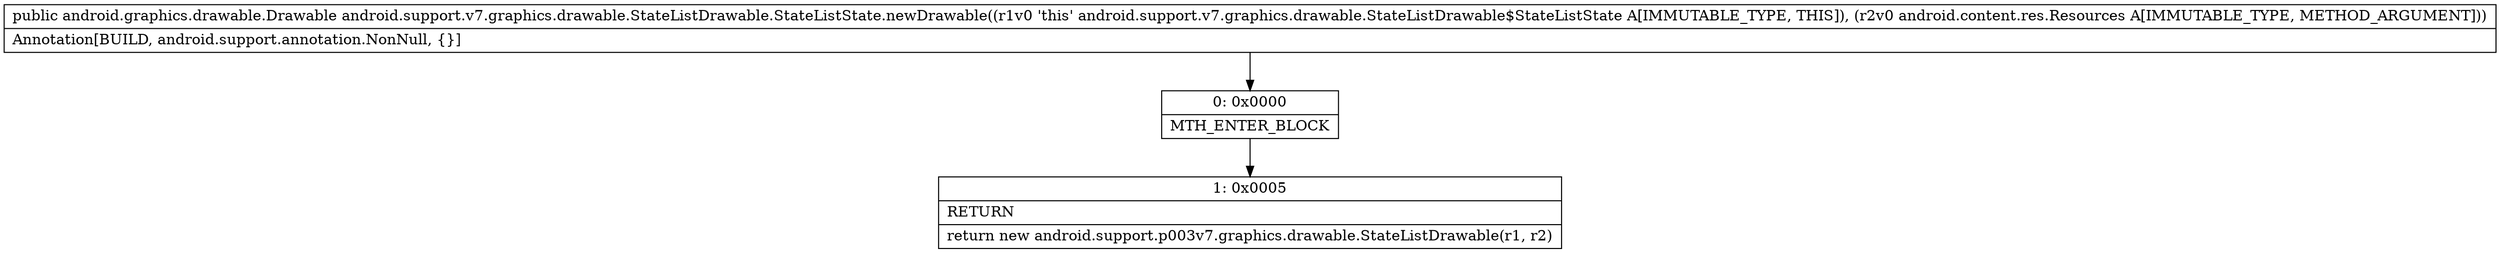 digraph "CFG forandroid.support.v7.graphics.drawable.StateListDrawable.StateListState.newDrawable(Landroid\/content\/res\/Resources;)Landroid\/graphics\/drawable\/Drawable;" {
Node_0 [shape=record,label="{0\:\ 0x0000|MTH_ENTER_BLOCK\l}"];
Node_1 [shape=record,label="{1\:\ 0x0005|RETURN\l|return new android.support.p003v7.graphics.drawable.StateListDrawable(r1, r2)\l}"];
MethodNode[shape=record,label="{public android.graphics.drawable.Drawable android.support.v7.graphics.drawable.StateListDrawable.StateListState.newDrawable((r1v0 'this' android.support.v7.graphics.drawable.StateListDrawable$StateListState A[IMMUTABLE_TYPE, THIS]), (r2v0 android.content.res.Resources A[IMMUTABLE_TYPE, METHOD_ARGUMENT]))  | Annotation[BUILD, android.support.annotation.NonNull, \{\}]\l}"];
MethodNode -> Node_0;
Node_0 -> Node_1;
}

